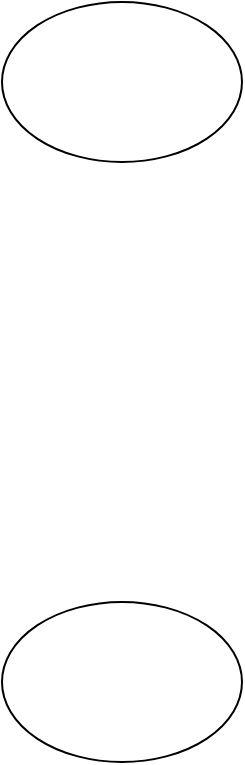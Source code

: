 <mxfile version="20.6.0" type="github">
  <diagram id="5RNRS7ZcT6VCHBFAeJqg" name="第 1 页">
    <mxGraphModel dx="1422" dy="762" grid="1" gridSize="10" guides="1" tooltips="1" connect="1" arrows="1" fold="1" page="1" pageScale="1" pageWidth="827" pageHeight="1169" math="0" shadow="0">
      <root>
        <mxCell id="0" />
        <mxCell id="1" parent="0" />
        <mxCell id="6NkcA1ohI8ZLw4r9gqNL-3" value="" style="ellipse;whiteSpace=wrap;html=1;" parent="1" vertex="1">
          <mxGeometry x="350" y="50" width="120" height="80" as="geometry" />
        </mxCell>
        <mxCell id="6O12Vq89OgIdibHxu_Fh-1" value="" style="ellipse;whiteSpace=wrap;html=1;" vertex="1" parent="1">
          <mxGeometry x="350" y="350" width="120" height="80" as="geometry" />
        </mxCell>
      </root>
    </mxGraphModel>
  </diagram>
</mxfile>
